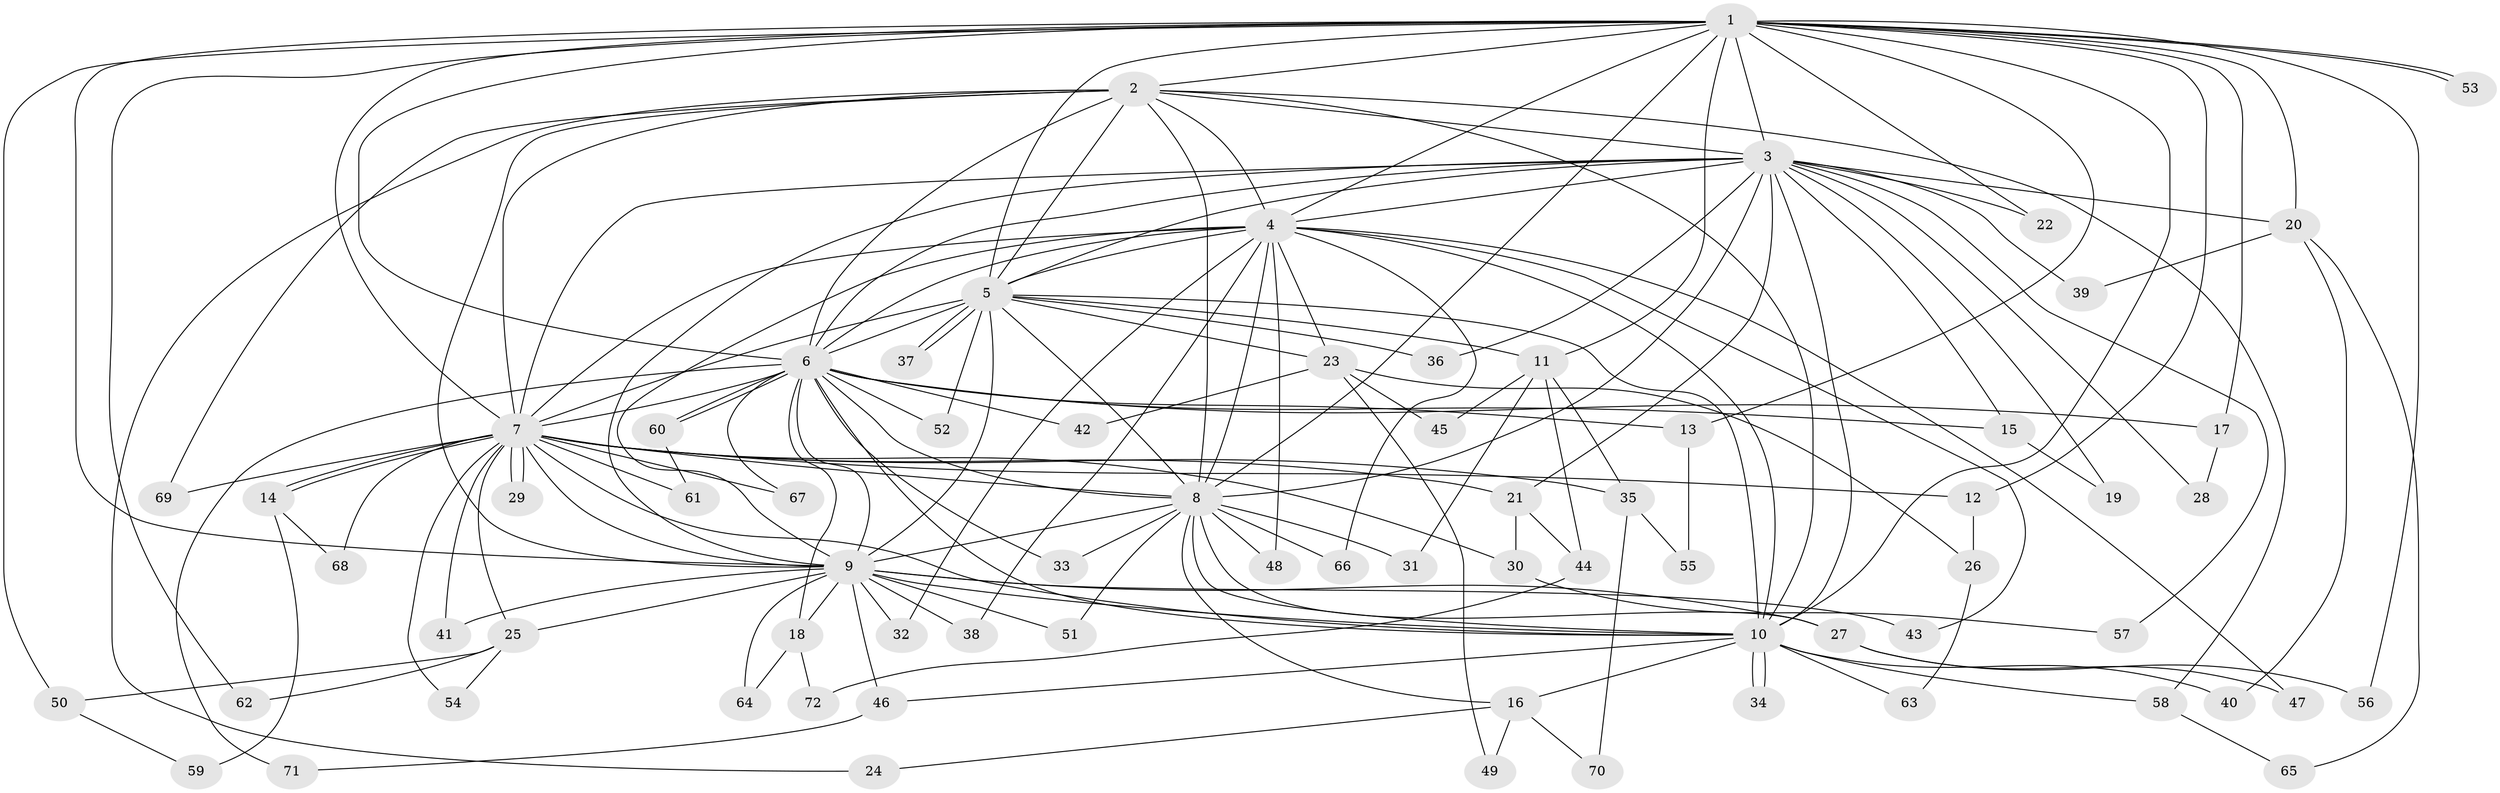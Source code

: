 // Generated by graph-tools (version 1.1) at 2025/43/03/09/25 04:43:58]
// undirected, 72 vertices, 169 edges
graph export_dot {
graph [start="1"]
  node [color=gray90,style=filled];
  1;
  2;
  3;
  4;
  5;
  6;
  7;
  8;
  9;
  10;
  11;
  12;
  13;
  14;
  15;
  16;
  17;
  18;
  19;
  20;
  21;
  22;
  23;
  24;
  25;
  26;
  27;
  28;
  29;
  30;
  31;
  32;
  33;
  34;
  35;
  36;
  37;
  38;
  39;
  40;
  41;
  42;
  43;
  44;
  45;
  46;
  47;
  48;
  49;
  50;
  51;
  52;
  53;
  54;
  55;
  56;
  57;
  58;
  59;
  60;
  61;
  62;
  63;
  64;
  65;
  66;
  67;
  68;
  69;
  70;
  71;
  72;
  1 -- 2;
  1 -- 3;
  1 -- 4;
  1 -- 5;
  1 -- 6;
  1 -- 7;
  1 -- 8;
  1 -- 9;
  1 -- 10;
  1 -- 11;
  1 -- 12;
  1 -- 13;
  1 -- 17;
  1 -- 20;
  1 -- 22;
  1 -- 50;
  1 -- 53;
  1 -- 53;
  1 -- 56;
  1 -- 62;
  2 -- 3;
  2 -- 4;
  2 -- 5;
  2 -- 6;
  2 -- 7;
  2 -- 8;
  2 -- 9;
  2 -- 10;
  2 -- 24;
  2 -- 58;
  2 -- 69;
  3 -- 4;
  3 -- 5;
  3 -- 6;
  3 -- 7;
  3 -- 8;
  3 -- 9;
  3 -- 10;
  3 -- 15;
  3 -- 19;
  3 -- 20;
  3 -- 21;
  3 -- 22;
  3 -- 28;
  3 -- 36;
  3 -- 39;
  3 -- 57;
  4 -- 5;
  4 -- 6;
  4 -- 7;
  4 -- 8;
  4 -- 9;
  4 -- 10;
  4 -- 23;
  4 -- 32;
  4 -- 38;
  4 -- 43;
  4 -- 47;
  4 -- 48;
  4 -- 66;
  5 -- 6;
  5 -- 7;
  5 -- 8;
  5 -- 9;
  5 -- 10;
  5 -- 11;
  5 -- 23;
  5 -- 36;
  5 -- 37;
  5 -- 37;
  5 -- 52;
  6 -- 7;
  6 -- 8;
  6 -- 9;
  6 -- 10;
  6 -- 13;
  6 -- 15;
  6 -- 17;
  6 -- 18;
  6 -- 33;
  6 -- 42;
  6 -- 52;
  6 -- 60;
  6 -- 60;
  6 -- 67;
  6 -- 71;
  7 -- 8;
  7 -- 9;
  7 -- 10;
  7 -- 12;
  7 -- 14;
  7 -- 14;
  7 -- 21;
  7 -- 25;
  7 -- 29;
  7 -- 29;
  7 -- 30;
  7 -- 35;
  7 -- 41;
  7 -- 54;
  7 -- 61;
  7 -- 67;
  7 -- 68;
  7 -- 69;
  8 -- 9;
  8 -- 10;
  8 -- 16;
  8 -- 27;
  8 -- 31;
  8 -- 33;
  8 -- 48;
  8 -- 51;
  8 -- 66;
  9 -- 10;
  9 -- 18;
  9 -- 25;
  9 -- 27;
  9 -- 32;
  9 -- 38;
  9 -- 41;
  9 -- 43;
  9 -- 46;
  9 -- 51;
  9 -- 64;
  10 -- 16;
  10 -- 34;
  10 -- 34;
  10 -- 40;
  10 -- 46;
  10 -- 58;
  10 -- 63;
  11 -- 31;
  11 -- 35;
  11 -- 44;
  11 -- 45;
  12 -- 26;
  13 -- 55;
  14 -- 59;
  14 -- 68;
  15 -- 19;
  16 -- 24;
  16 -- 49;
  16 -- 70;
  17 -- 28;
  18 -- 64;
  18 -- 72;
  20 -- 39;
  20 -- 40;
  20 -- 65;
  21 -- 30;
  21 -- 44;
  23 -- 26;
  23 -- 42;
  23 -- 45;
  23 -- 49;
  25 -- 50;
  25 -- 54;
  25 -- 62;
  26 -- 63;
  27 -- 47;
  27 -- 56;
  30 -- 57;
  35 -- 55;
  35 -- 70;
  44 -- 72;
  46 -- 71;
  50 -- 59;
  58 -- 65;
  60 -- 61;
}
